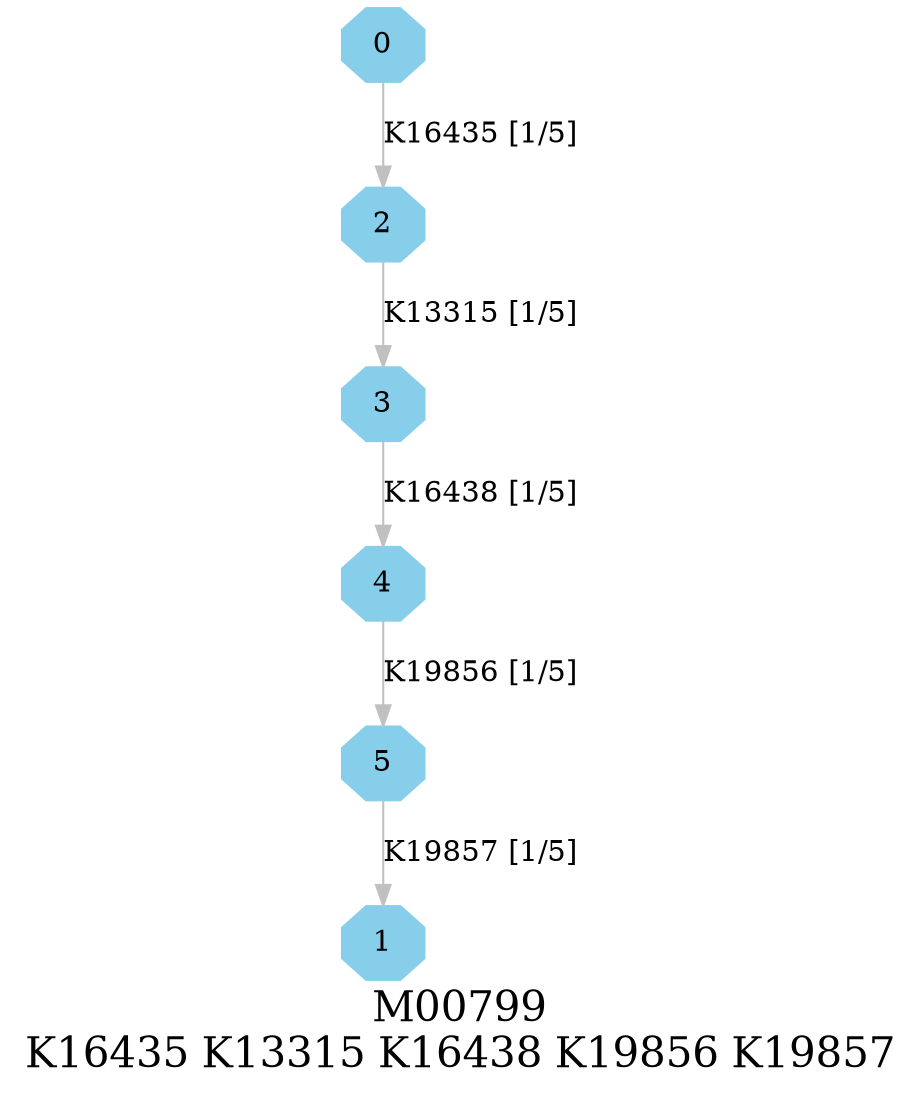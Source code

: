 digraph G {
graph [label="M00799
K16435 K13315 K16438 K19856 K19857",fontsize=20];
node [shape=box,style=filled];
edge [len=3,color=grey];
{node [width=.3,height=.3,shape=octagon,style=filled,color=skyblue] 0 1 2 3 4 5 }
0 -> 2 [label="K16435 [1/5]"];
2 -> 3 [label="K13315 [1/5]"];
3 -> 4 [label="K16438 [1/5]"];
4 -> 5 [label="K19856 [1/5]"];
5 -> 1 [label="K19857 [1/5]"];
}